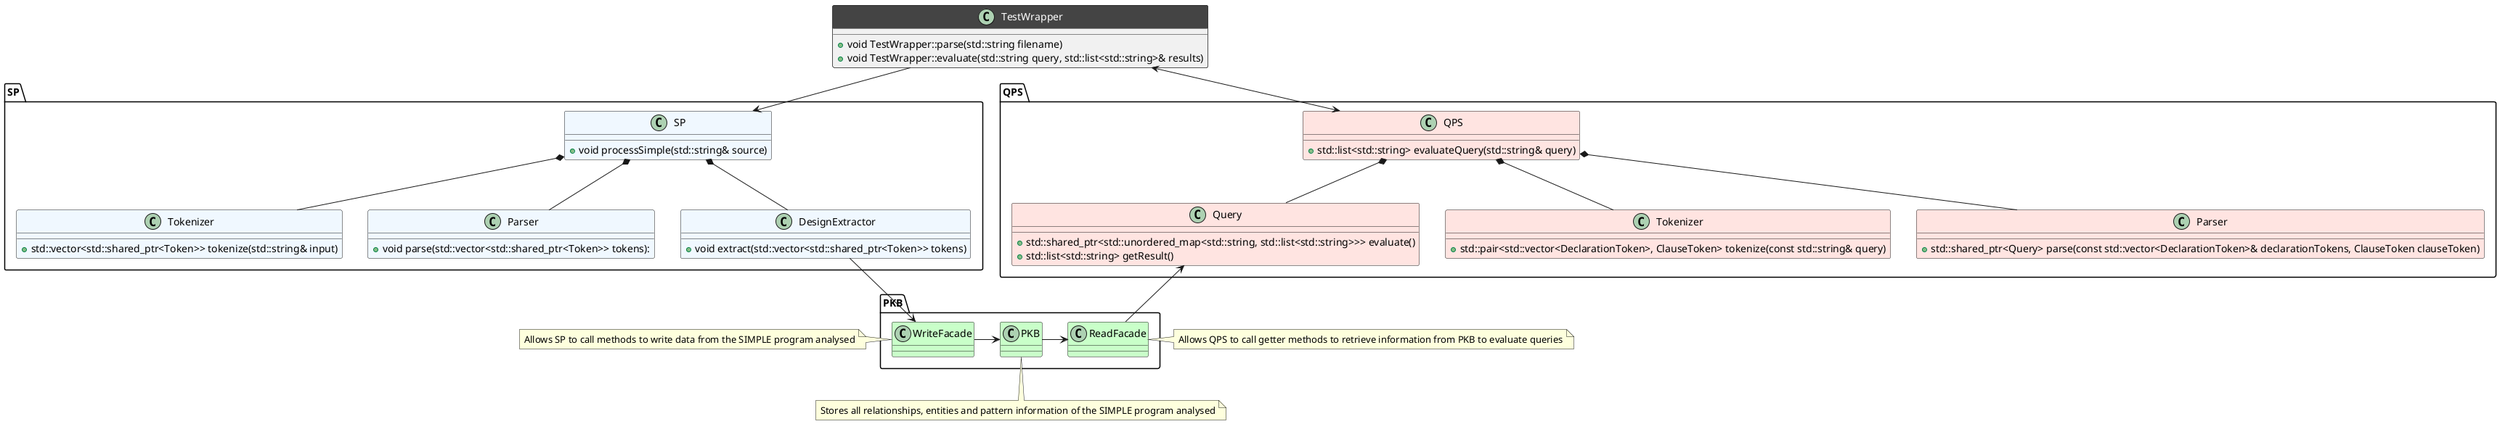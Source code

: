 @startuml
skinparam classFontColor automatic
skinparam classHeaderBackgroundColor #444

class TestWrapper  {
    + void TestWrapper::parse(std::string filename)
    + void TestWrapper::evaluate(std::string query, std::list<std::string>& results)
}

namespace "SP" as SP_Component {

class SP #aliceblue {
    + void processSimple(std::string& source)
}

class "Tokenizer" as SP_Tokenizer #aliceblue {
    + std::vector<std::shared_ptr<Token>> tokenize(std::string& input)
}

class "Parser" as SP_Parser #aliceblue {
    + void parse(std::vector<std::shared_ptr<Token>> tokens): 
}

class "DesignExtractor" as SP_DesignExtractor #aliceblue {
    + void extract(std::vector<std::shared_ptr<Token>> tokens)
}

}

namespace "PKB" as PKB_Component {

class WriteFacade #technology {

}

class PKB #technology {
}

class ReadFacade #technology {
}

}

note left of WriteFacade
  Allows SP to call methods to write data from the SIMPLE program analysed
end note

note right of ReadFacade
  Allows QPS to call getter methods to retrieve information from PKB to evaluate queries
end note

note bottom of PKB
  Stores all relationships, entities and pattern information of the SIMPLE program analysed
end note

namespace "QPS" as QPS_Component {

class QPS #mistyrose {
    + std::list<std::string> evaluateQuery(std::string& query)
}

class "Tokenizer" as QPS_Tokenizer #mistyrose {
    + std::pair<std::vector<DeclarationToken>, ClauseToken> tokenize(const std::string& query)
}

class "Parser" as QPS_Parser #mistyrose {
    + std::shared_ptr<Query> parse(const std::vector<DeclarationToken>& declarationTokens, ClauseToken clauseToken)
}

class Query #mistyrose {
    + std::shared_ptr<std::unordered_map<std::string, std::list<std::string>>> evaluate()
    + std::list<std::string> getResult()
}

}

TestWrapper -down-> SP
TestWrapper <-down-> QPS

SP *-down- SP_Tokenizer
SP *-down- SP_Parser
SP *-down- SP_DesignExtractor
SP_DesignExtractor -down-> WriteFacade

WriteFacade -> PKB
PKB -> ReadFacade
ReadFacade -up-> Query

QPS *-down- QPS_Tokenizer
QPS *-down- QPS_Parser
QPS *-down- Query

@enduml